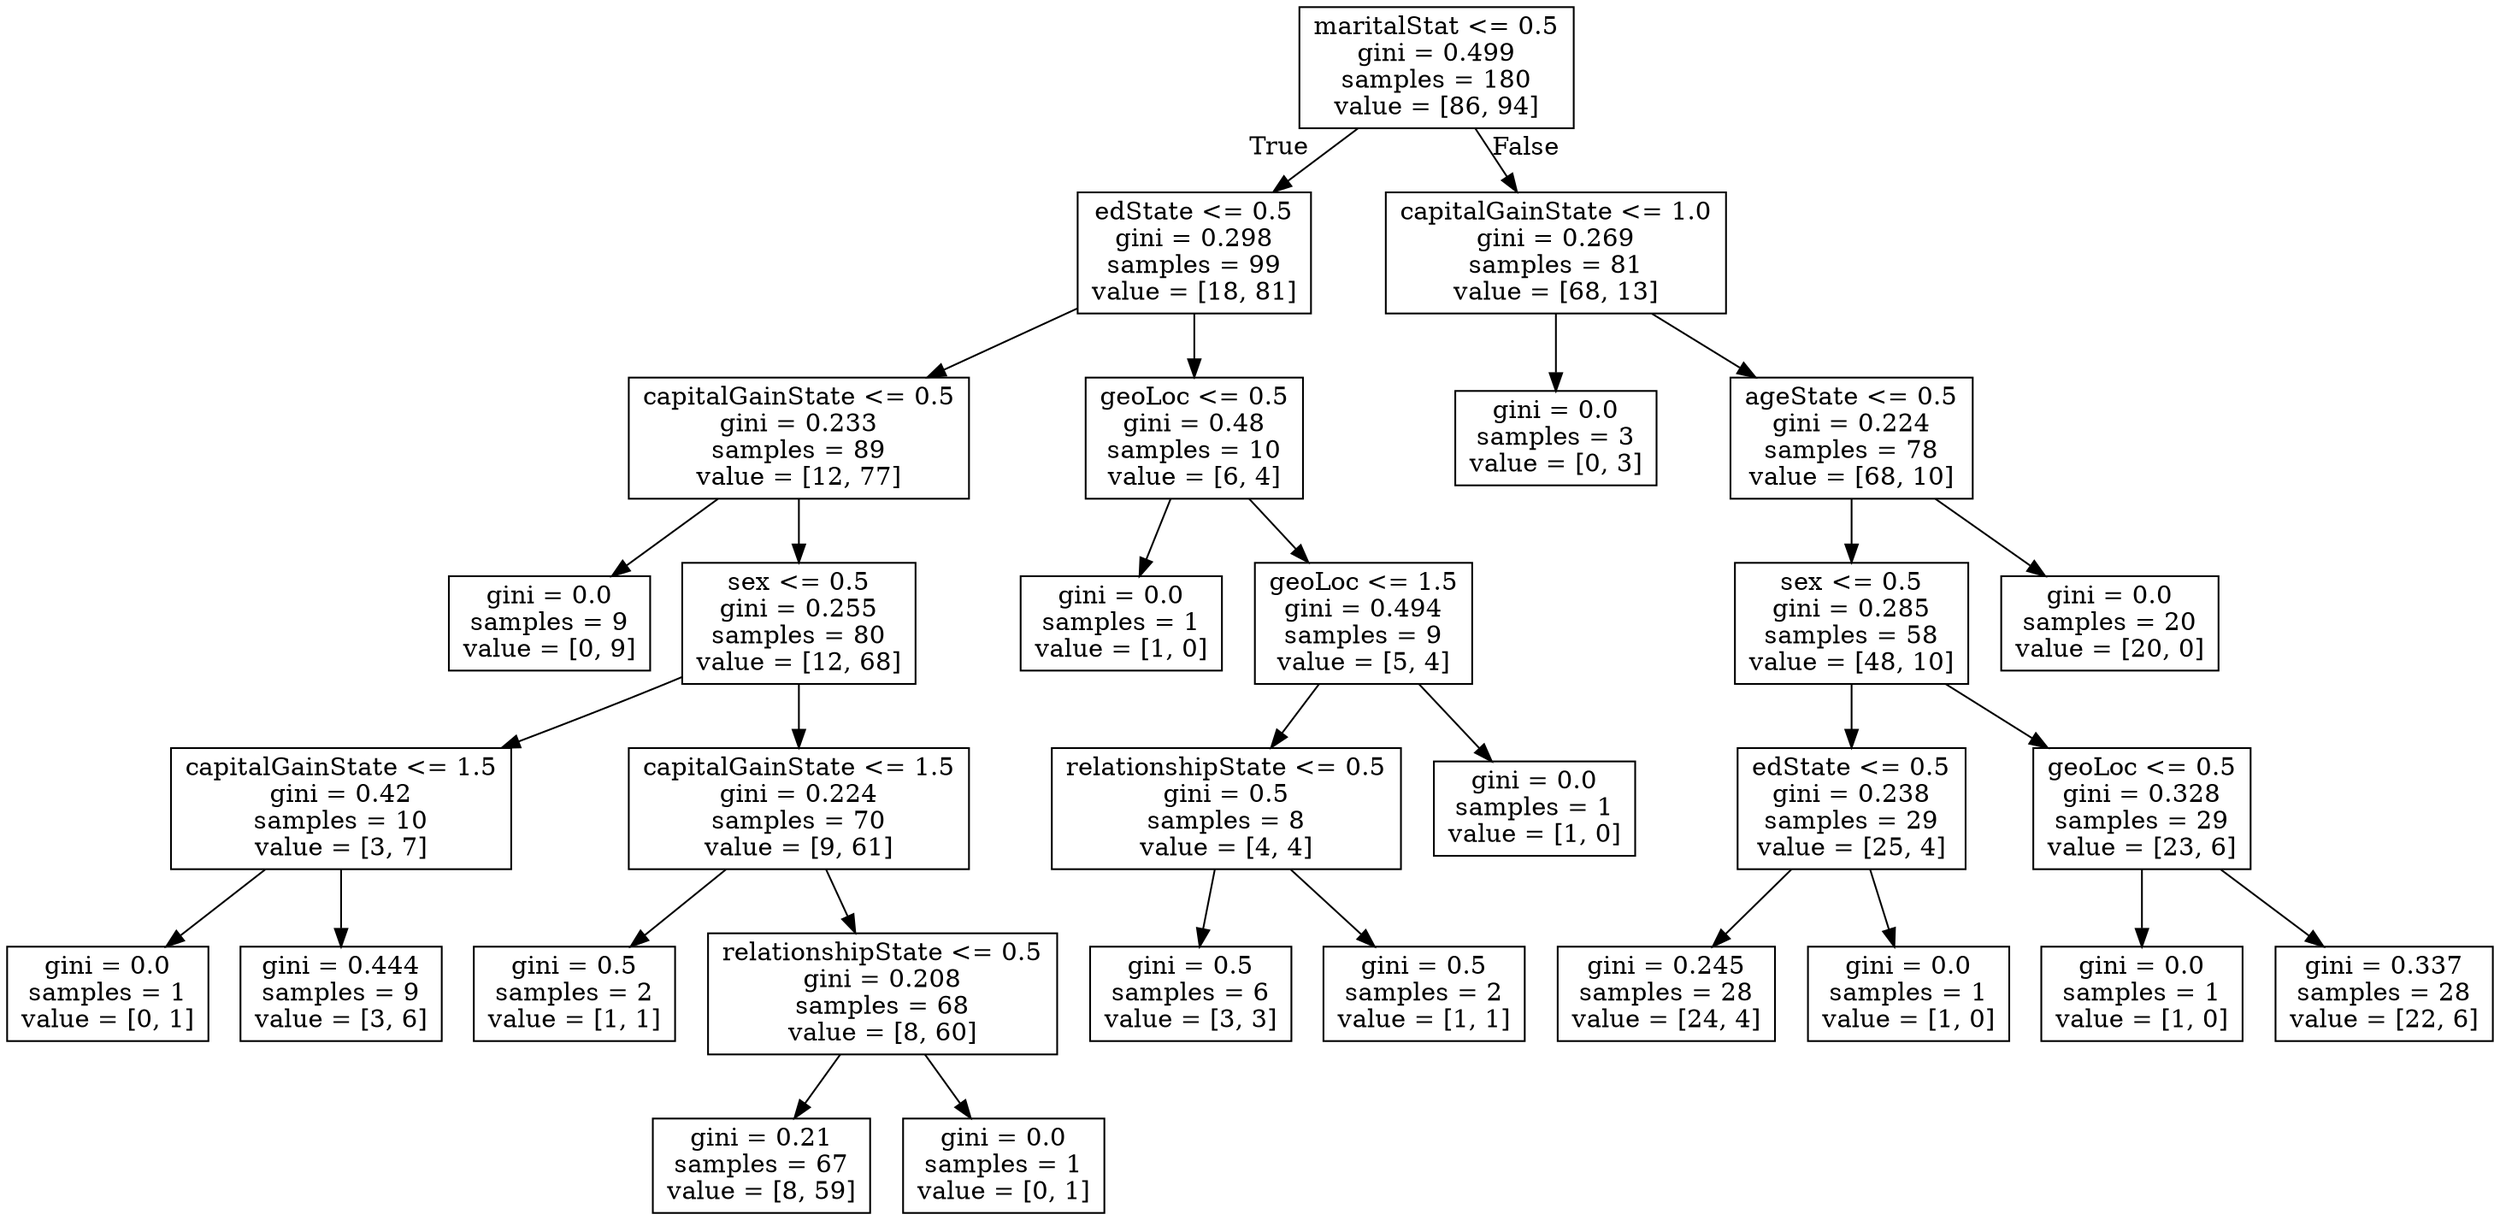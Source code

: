 digraph Tree {
node [shape=box] ;
0 [label="maritalStat <= 0.5\ngini = 0.499\nsamples = 180\nvalue = [86, 94]"] ;
1 [label="edState <= 0.5\ngini = 0.298\nsamples = 99\nvalue = [18, 81]"] ;
0 -> 1 [labeldistance=2.5, labelangle=45, headlabel="True"] ;
2 [label="capitalGainState <= 0.5\ngini = 0.233\nsamples = 89\nvalue = [12, 77]"] ;
1 -> 2 ;
3 [label="gini = 0.0\nsamples = 9\nvalue = [0, 9]"] ;
2 -> 3 ;
4 [label="sex <= 0.5\ngini = 0.255\nsamples = 80\nvalue = [12, 68]"] ;
2 -> 4 ;
5 [label="capitalGainState <= 1.5\ngini = 0.42\nsamples = 10\nvalue = [3, 7]"] ;
4 -> 5 ;
6 [label="gini = 0.0\nsamples = 1\nvalue = [0, 1]"] ;
5 -> 6 ;
7 [label="gini = 0.444\nsamples = 9\nvalue = [3, 6]"] ;
5 -> 7 ;
8 [label="capitalGainState <= 1.5\ngini = 0.224\nsamples = 70\nvalue = [9, 61]"] ;
4 -> 8 ;
9 [label="gini = 0.5\nsamples = 2\nvalue = [1, 1]"] ;
8 -> 9 ;
10 [label="relationshipState <= 0.5\ngini = 0.208\nsamples = 68\nvalue = [8, 60]"] ;
8 -> 10 ;
11 [label="gini = 0.21\nsamples = 67\nvalue = [8, 59]"] ;
10 -> 11 ;
12 [label="gini = 0.0\nsamples = 1\nvalue = [0, 1]"] ;
10 -> 12 ;
13 [label="geoLoc <= 0.5\ngini = 0.48\nsamples = 10\nvalue = [6, 4]"] ;
1 -> 13 ;
14 [label="gini = 0.0\nsamples = 1\nvalue = [1, 0]"] ;
13 -> 14 ;
15 [label="geoLoc <= 1.5\ngini = 0.494\nsamples = 9\nvalue = [5, 4]"] ;
13 -> 15 ;
16 [label="relationshipState <= 0.5\ngini = 0.5\nsamples = 8\nvalue = [4, 4]"] ;
15 -> 16 ;
17 [label="gini = 0.5\nsamples = 6\nvalue = [3, 3]"] ;
16 -> 17 ;
18 [label="gini = 0.5\nsamples = 2\nvalue = [1, 1]"] ;
16 -> 18 ;
19 [label="gini = 0.0\nsamples = 1\nvalue = [1, 0]"] ;
15 -> 19 ;
20 [label="capitalGainState <= 1.0\ngini = 0.269\nsamples = 81\nvalue = [68, 13]"] ;
0 -> 20 [labeldistance=2.5, labelangle=-45, headlabel="False"] ;
21 [label="gini = 0.0\nsamples = 3\nvalue = [0, 3]"] ;
20 -> 21 ;
22 [label="ageState <= 0.5\ngini = 0.224\nsamples = 78\nvalue = [68, 10]"] ;
20 -> 22 ;
23 [label="sex <= 0.5\ngini = 0.285\nsamples = 58\nvalue = [48, 10]"] ;
22 -> 23 ;
24 [label="edState <= 0.5\ngini = 0.238\nsamples = 29\nvalue = [25, 4]"] ;
23 -> 24 ;
25 [label="gini = 0.245\nsamples = 28\nvalue = [24, 4]"] ;
24 -> 25 ;
26 [label="gini = 0.0\nsamples = 1\nvalue = [1, 0]"] ;
24 -> 26 ;
27 [label="geoLoc <= 0.5\ngini = 0.328\nsamples = 29\nvalue = [23, 6]"] ;
23 -> 27 ;
28 [label="gini = 0.0\nsamples = 1\nvalue = [1, 0]"] ;
27 -> 28 ;
29 [label="gini = 0.337\nsamples = 28\nvalue = [22, 6]"] ;
27 -> 29 ;
30 [label="gini = 0.0\nsamples = 20\nvalue = [20, 0]"] ;
22 -> 30 ;
}